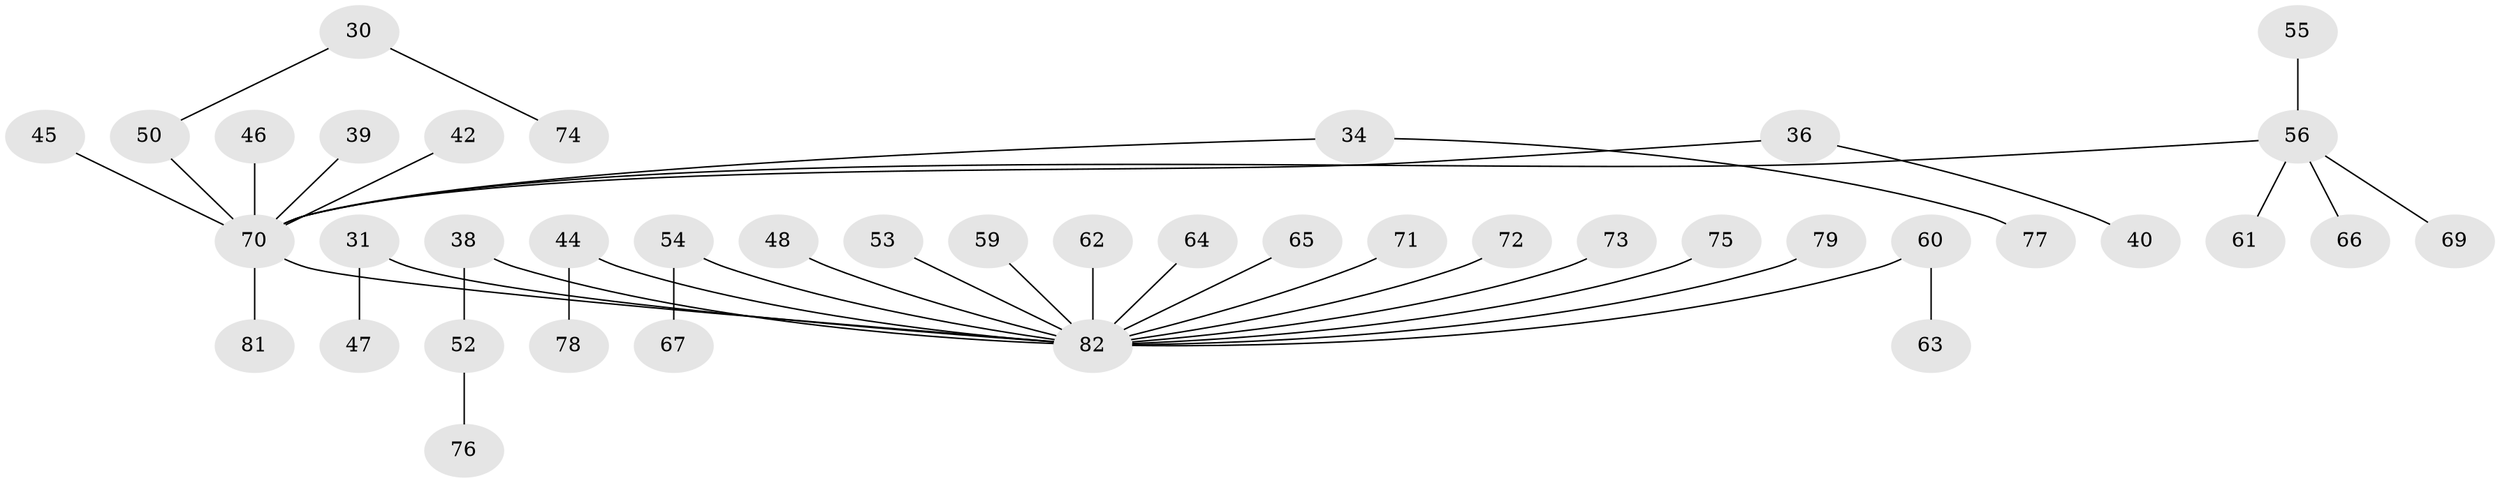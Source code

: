 // original degree distribution, {4: 0.07317073170731707, 5: 0.07317073170731707, 2: 0.21951219512195122, 3: 0.12195121951219512, 1: 0.5121951219512195}
// Generated by graph-tools (version 1.1) at 2025/53/03/09/25 04:53:35]
// undirected, 41 vertices, 40 edges
graph export_dot {
graph [start="1"]
  node [color=gray90,style=filled];
  30;
  31;
  34;
  36;
  38;
  39;
  40;
  42;
  44;
  45;
  46;
  47;
  48;
  50 [super="+25"];
  52;
  53;
  54;
  55;
  56 [super="+37+41+35"];
  59;
  60;
  61;
  62;
  63;
  64;
  65;
  66;
  67;
  69;
  70 [super="+32+19"];
  71;
  72;
  73;
  74;
  75;
  76;
  77;
  78;
  79;
  81;
  82 [super="+20+18+80+22+68+29"];
  30 -- 74;
  30 -- 50;
  31 -- 47;
  31 -- 82;
  34 -- 77;
  34 -- 70;
  36 -- 40;
  36 -- 70;
  38 -- 52;
  38 -- 82;
  39 -- 70;
  42 -- 70;
  44 -- 78;
  44 -- 82;
  45 -- 70;
  46 -- 70;
  48 -- 82;
  50 -- 70;
  52 -- 76;
  53 -- 82;
  54 -- 67;
  54 -- 82;
  55 -- 56;
  56 -- 69;
  56 -- 66;
  56 -- 70;
  56 -- 61;
  59 -- 82;
  60 -- 63;
  60 -- 82;
  62 -- 82;
  64 -- 82;
  65 -- 82;
  70 -- 81;
  70 -- 82;
  71 -- 82;
  72 -- 82;
  73 -- 82;
  75 -- 82;
  79 -- 82;
}
